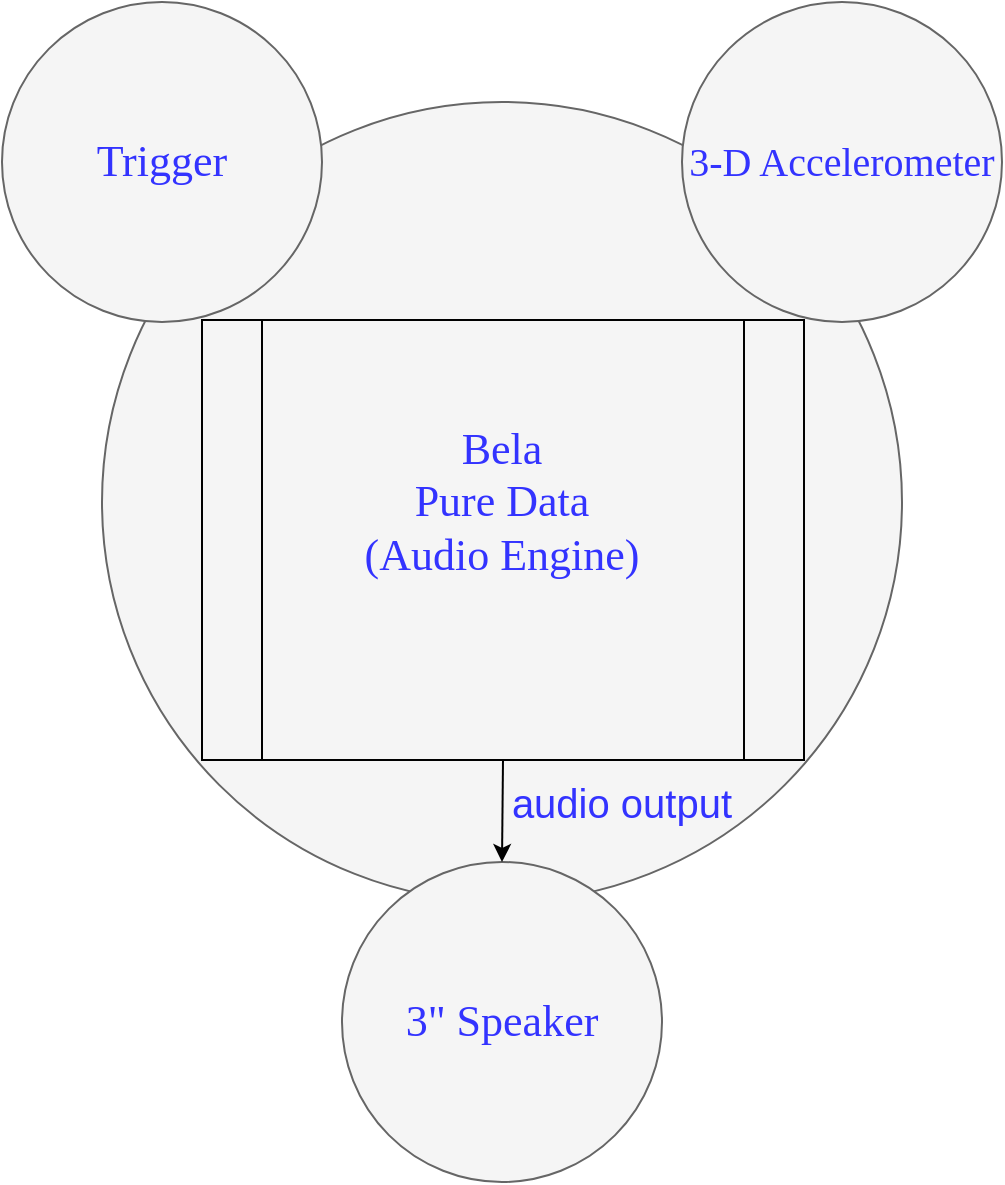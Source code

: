 <mxfile version="12.3.0" type="device" pages="1"><diagram name="Page-1" id="dd472eb7-4b8b-5cd9-a60b-b15522922e76"><mxGraphModel dx="946" dy="516" grid="1" gridSize="10" guides="1" tooltips="1" connect="1" arrows="1" fold="1" page="1" pageScale="1" pageWidth="1100" pageHeight="850" background="#ffffff" math="0" shadow="0"><root><mxCell id="0"/><mxCell id="1" parent="0"/><mxCell id="374e34682ed331ee-1" value="&lt;font color=&quot;#3333ff&quot;&gt;Bela&lt;br&gt;Pure Data&lt;br&gt;(Audio Engine)&lt;/font&gt;" style="ellipse;whiteSpace=wrap;html=1;rounded=0;shadow=0;dashed=0;comic=0;fontFamily=Verdana;fontSize=22;fontColor=#0069D1;fillColor=#f5f5f5;strokeColor=#666666;" parent="1" vertex="1"><mxGeometry x="330" y="180" width="400" height="400" as="geometry"/></mxCell><mxCell id="ermSJznzGOOWpzPEYcKG-1" value="" style="shape=process;whiteSpace=wrap;html=1;backgroundOutline=1;fillColor=none;" vertex="1" parent="1"><mxGeometry x="380" y="289" width="301" height="220" as="geometry"/></mxCell><mxCell id="45236fa5f4b8e91a-2" value="&lt;font color=&quot;#3333ff&quot;&gt;3&quot; Speaker&lt;/font&gt;" style="ellipse;whiteSpace=wrap;html=1;rounded=0;shadow=0;dashed=0;comic=0;fontFamily=Verdana;fontSize=22;fontColor=#0069D1;fillColor=#f5f5f5;strokeColor=#666666;" parent="1" vertex="1"><mxGeometry x="450" y="560" width="160" height="160" as="geometry"/></mxCell><mxCell id="45236fa5f4b8e91a-5" value="&lt;font color=&quot;#3333ff&quot;&gt;Trigger&lt;/font&gt;" style="ellipse;whiteSpace=wrap;html=1;rounded=0;shadow=0;dashed=0;comic=0;fontFamily=Verdana;fontSize=22;fontColor=#0069D1;fillColor=#f5f5f5;strokeColor=#666666;" parent="1" vertex="1"><mxGeometry x="280" y="130" width="160" height="160" as="geometry"/></mxCell><mxCell id="45236fa5f4b8e91a-6" value="&lt;div&gt;&lt;span style=&quot;font-size: 20px&quot;&gt;&lt;font color=&quot;#3333ff&quot;&gt;3-D Accelerometer&lt;/font&gt;&lt;/span&gt;&lt;/div&gt;" style="ellipse;whiteSpace=wrap;html=1;rounded=0;shadow=0;dashed=0;comic=0;fontFamily=Verdana;fontSize=22;fontColor=#0069D1;fillColor=#f5f5f5;strokeColor=#666666;align=center;" parent="1" vertex="1"><mxGeometry x="620" y="130" width="160" height="160" as="geometry"/></mxCell><mxCell id="ermSJznzGOOWpzPEYcKG-3" value="" style="endArrow=classic;html=1;exitX=0.5;exitY=1;exitDx=0;exitDy=0;entryX=0.5;entryY=0;entryDx=0;entryDy=0;" edge="1" parent="1" source="ermSJznzGOOWpzPEYcKG-1" target="45236fa5f4b8e91a-2"><mxGeometry width="50" height="50" relative="1" as="geometry"><mxPoint x="280" y="790" as="sourcePoint"/><mxPoint x="330" y="740" as="targetPoint"/></mxGeometry></mxCell><mxCell id="ermSJznzGOOWpzPEYcKG-4" value="&lt;font style=&quot;font-size: 20px&quot; color=&quot;#3333ff&quot;&gt;audio output&lt;/font&gt;" style="text;html=1;strokeColor=none;fillColor=none;align=center;verticalAlign=middle;whiteSpace=wrap;rounded=0;" vertex="1" parent="1"><mxGeometry x="510" y="520" width="160" height="20" as="geometry"/></mxCell></root></mxGraphModel></diagram></mxfile>